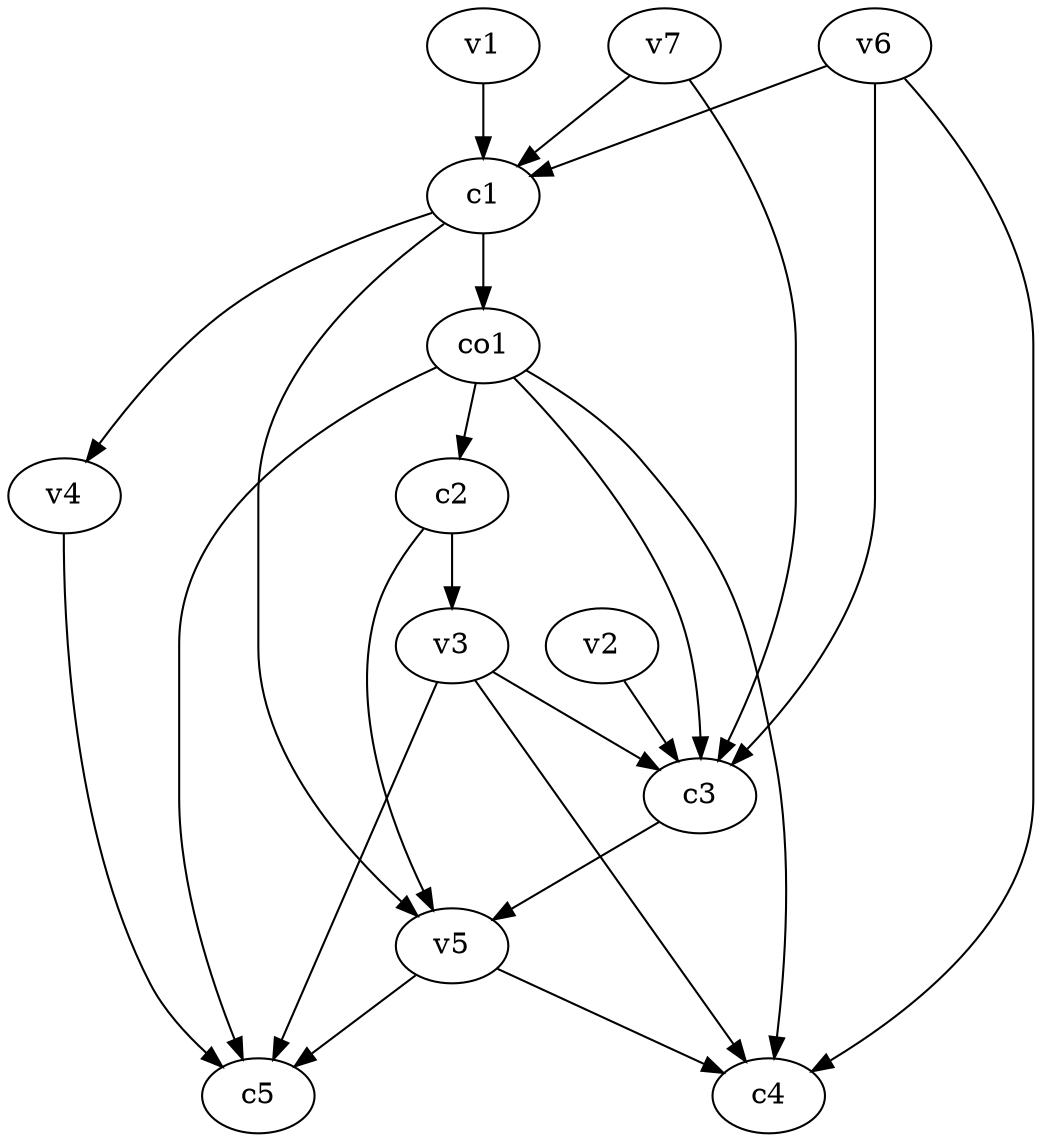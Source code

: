 strict digraph  {
c1;
c2;
c3;
c4;
c5;
v1;
v2;
v3;
v4;
v5;
v6;
v7;
co1;
c1 -> v4  [weight=1];
c1 -> co1  [weight=1];
c1 -> v5  [weight=1];
c2 -> v3  [weight=1];
c2 -> v5  [weight=1];
c3 -> v5  [weight=1];
v1 -> c1  [weight=1];
v2 -> c3  [weight=1];
v3 -> c4  [weight=1];
v3 -> c3  [weight=1];
v3 -> c5  [weight=1];
v4 -> c5  [weight=1];
v5 -> c5  [weight=1];
v5 -> c4  [weight=1];
v6 -> c4  [weight=1];
v6 -> c1  [weight=1];
v6 -> c3  [weight=1];
v7 -> c1  [weight=1];
v7 -> c3  [weight=1];
co1 -> c2  [weight=1];
co1 -> c3  [weight=1];
co1 -> c4  [weight=1];
co1 -> c5  [weight=1];
}
